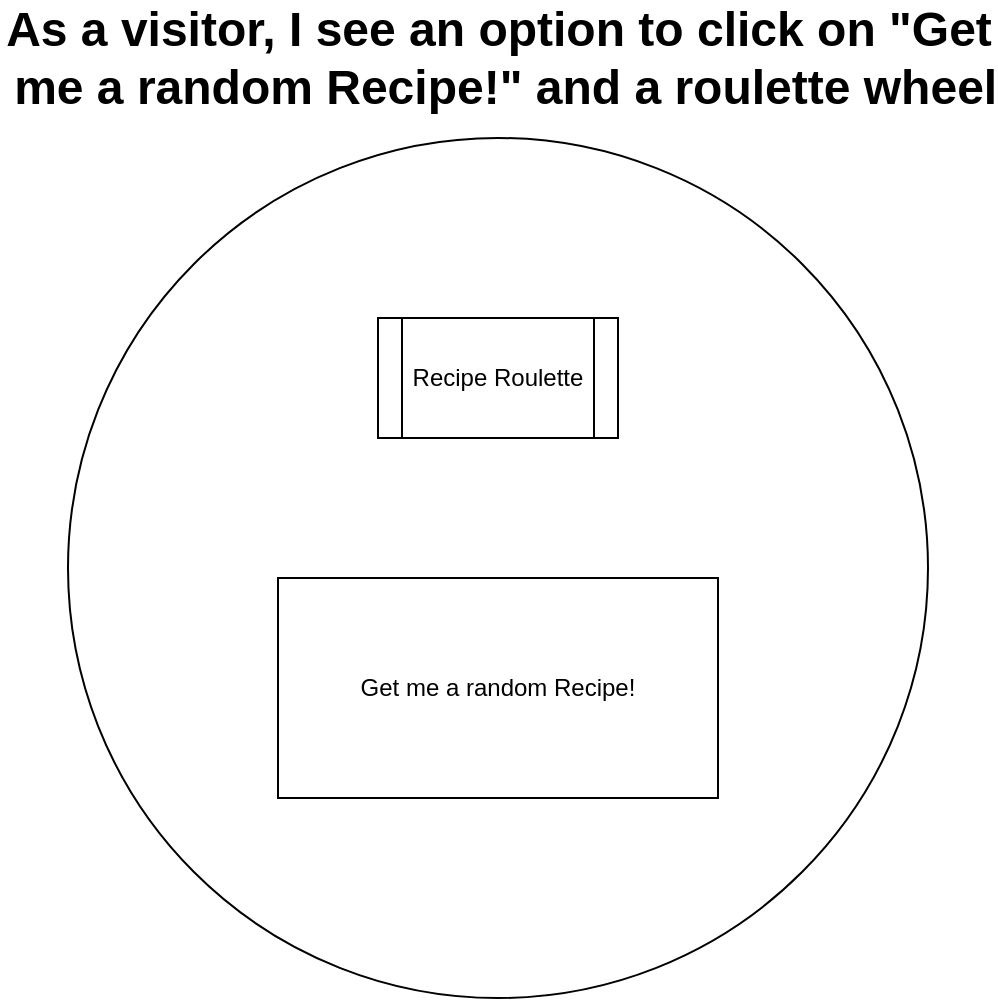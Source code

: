 <mxfile>
    <diagram id="xPSwYoCb8B9HQhp7pw07" name="Page-1">
        <mxGraphModel dx="1135" dy="536" grid="1" gridSize="10" guides="1" tooltips="1" connect="1" arrows="1" fold="1" page="1" pageScale="1" pageWidth="850" pageHeight="1100" math="0" shadow="0">
            <root>
                <mxCell id="0"/>
                <mxCell id="1" parent="0"/>
                <mxCell id="2" value="As a visitor, I see an option to click on &quot;Get&lt;br&gt;&amp;nbsp;me a random Recipe!&quot; and a roulette wheel" style="text;strokeColor=none;fillColor=none;html=1;fontSize=24;fontStyle=1;verticalAlign=middle;align=center;" parent="1" vertex="1">
                    <mxGeometry x="375" y="30" width="100" height="40" as="geometry"/>
                </mxCell>
                <mxCell id="3" value="" style="ellipse;whiteSpace=wrap;html=1;aspect=fixed;" vertex="1" parent="1">
                    <mxGeometry x="210" y="90" width="430" height="430" as="geometry"/>
                </mxCell>
                <mxCell id="4" value="Get me a random Recipe!" style="rounded=0;whiteSpace=wrap;html=1;" vertex="1" parent="1">
                    <mxGeometry x="315" y="310" width="220" height="110" as="geometry"/>
                </mxCell>
                <mxCell id="5" value="Recipe Roulette" style="shape=process;whiteSpace=wrap;html=1;backgroundOutline=1;" vertex="1" parent="1">
                    <mxGeometry x="365" y="180" width="120" height="60" as="geometry"/>
                </mxCell>
            </root>
        </mxGraphModel>
    </diagram>
</mxfile>
